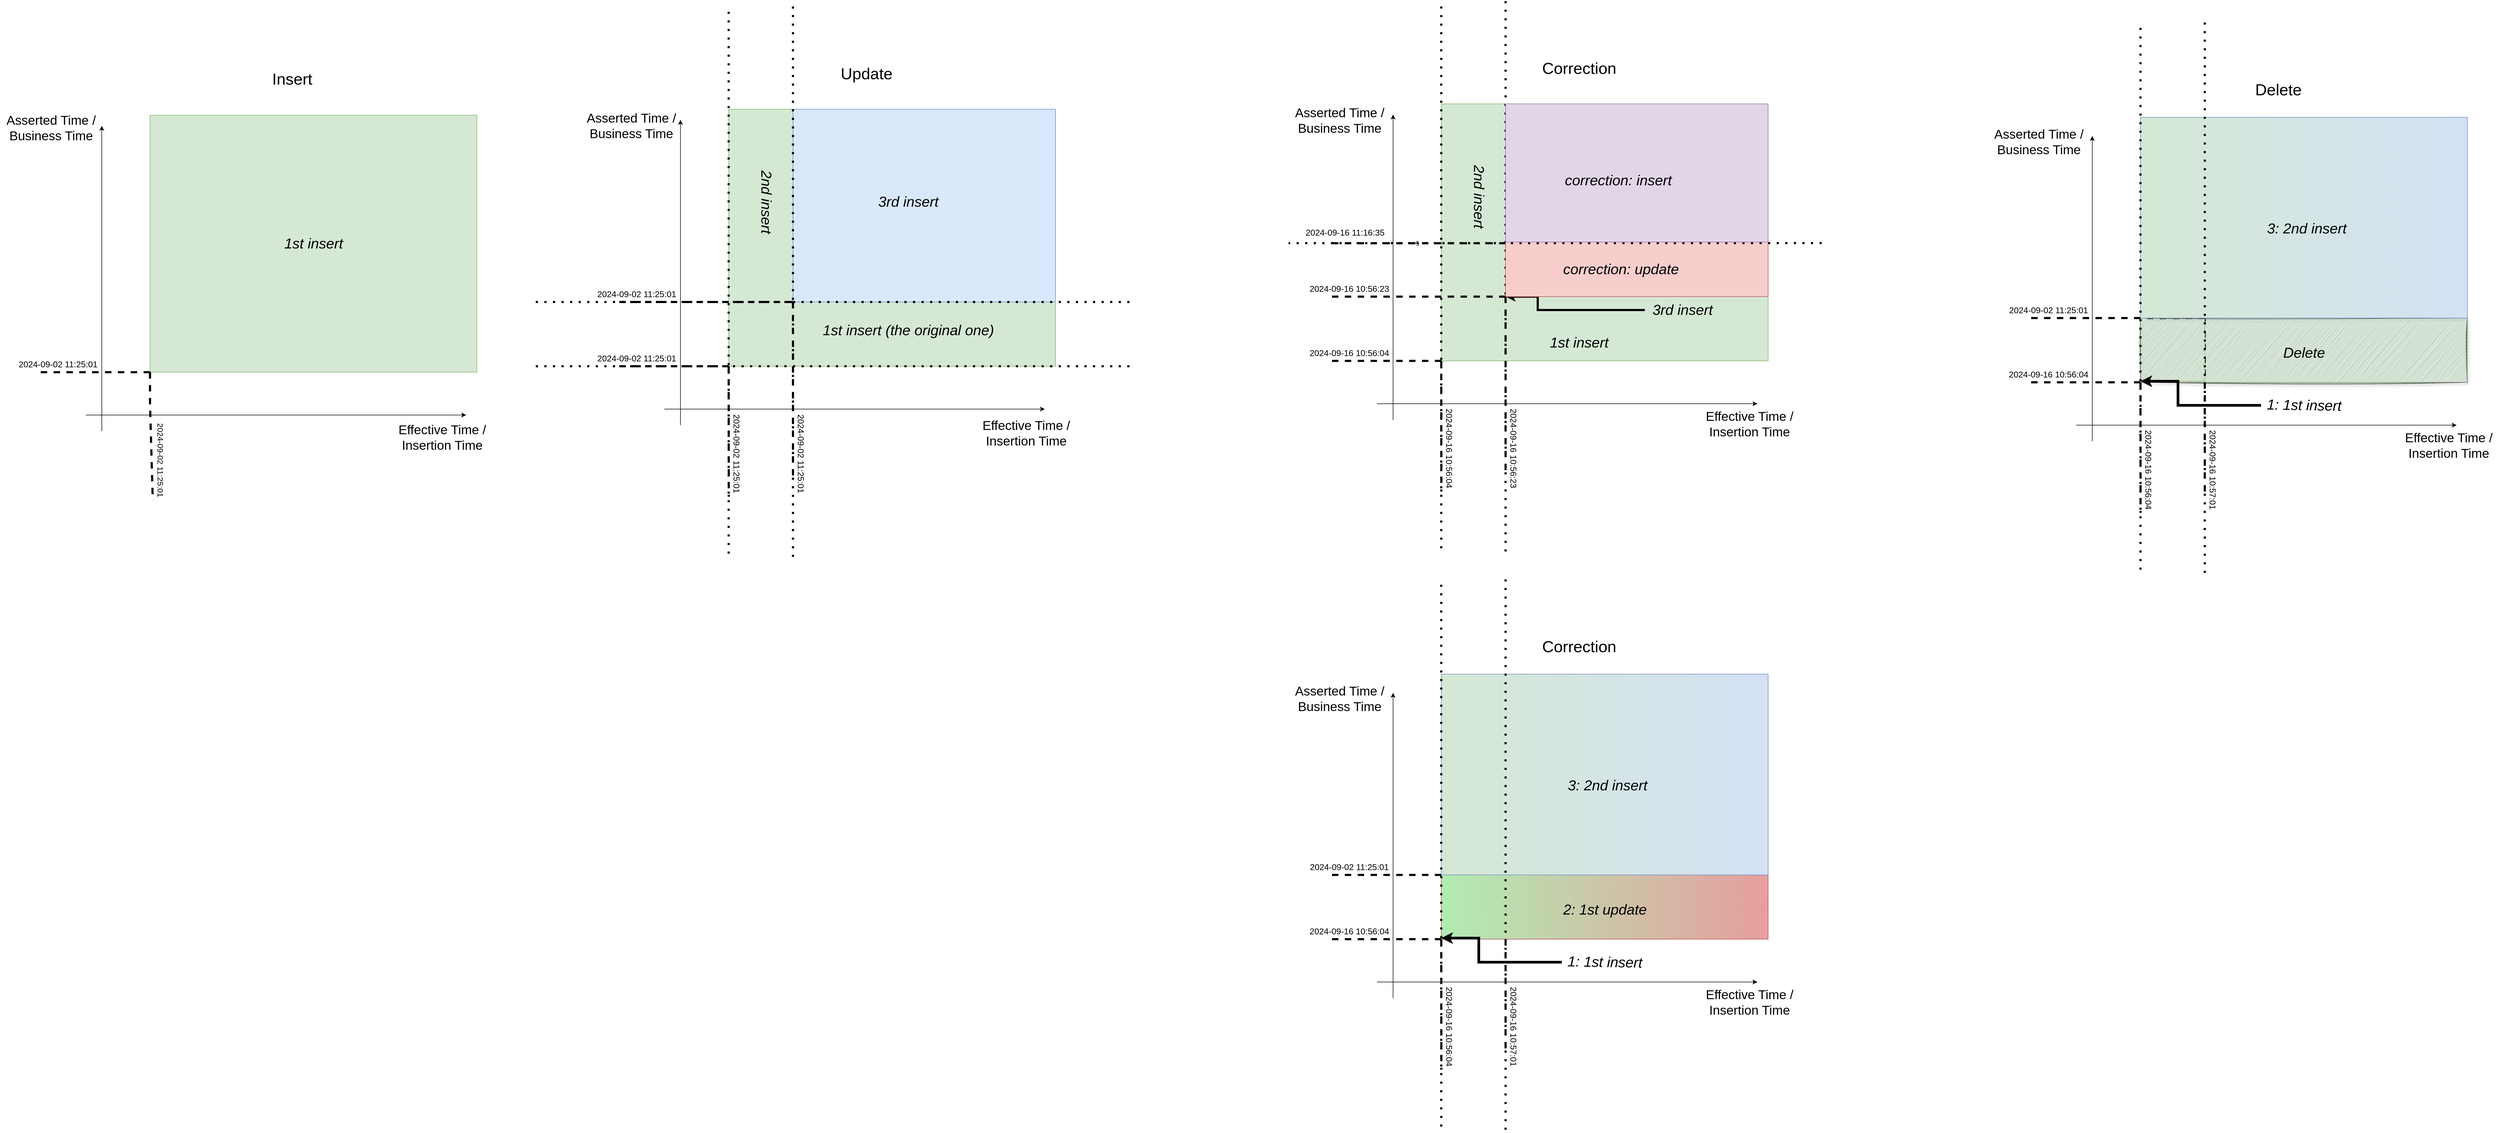 <mxfile version="24.7.8">
  <diagram name="Page-1" id="YZ9LpF4PZEQMI4qAyFbF">
    <mxGraphModel dx="6488" dy="3166" grid="1" gridSize="10" guides="1" tooltips="1" connect="1" arrows="1" fold="1" page="1" pageScale="1" pageWidth="827" pageHeight="1169" math="0" shadow="0">
      <root>
        <mxCell id="0" />
        <mxCell id="1" parent="0" />
        <mxCell id="vsVX-z01l6uyjI2hk9Wb-15" value="" style="rounded=0;whiteSpace=wrap;html=1;fillColor=#d5e8d4;strokeColor=#82b366;" vertex="1" parent="1">
          <mxGeometry x="-1760" y="-818" width="610" height="480" as="geometry" />
        </mxCell>
        <mxCell id="vsVX-z01l6uyjI2hk9Wb-6" value="" style="endArrow=classic;html=1;rounded=0;" edge="1" parent="1">
          <mxGeometry width="50" height="50" relative="1" as="geometry">
            <mxPoint x="-1850" y="-228" as="sourcePoint" />
            <mxPoint x="-1850" y="-798" as="targetPoint" />
          </mxGeometry>
        </mxCell>
        <mxCell id="vsVX-z01l6uyjI2hk9Wb-7" value="" style="endArrow=classic;html=1;rounded=0;" edge="1" parent="1">
          <mxGeometry width="50" height="50" relative="1" as="geometry">
            <mxPoint x="-1880" y="-258" as="sourcePoint" />
            <mxPoint x="-1170" y="-258" as="targetPoint" />
          </mxGeometry>
        </mxCell>
        <mxCell id="vsVX-z01l6uyjI2hk9Wb-11" value="&lt;font style=&quot;font-size: 16px;&quot;&gt;2024-09-02 11:25:01&lt;/font&gt;" style="text;html=1;align=center;verticalAlign=middle;resizable=0;points=[];autosize=1;strokeColor=none;fillColor=none;rotation=90;" vertex="1" parent="1">
          <mxGeometry x="-1830" y="-190" width="170" height="30" as="geometry" />
        </mxCell>
        <mxCell id="vsVX-z01l6uyjI2hk9Wb-12" value="&lt;font style=&quot;font-size: 16px;&quot;&gt;2024-09-02 11:25:01&lt;/font&gt;" style="text;html=1;align=center;verticalAlign=middle;resizable=0;points=[];autosize=1;strokeColor=none;fillColor=none;" vertex="1" parent="1">
          <mxGeometry x="-2017" y="-368" width="170" height="30" as="geometry" />
        </mxCell>
        <mxCell id="vsVX-z01l6uyjI2hk9Wb-16" value="" style="endArrow=none;dashed=1;html=1;strokeWidth=4;rounded=0;exitX=0;exitY=1;exitDx=0;exitDy=0;" edge="1" parent="1" source="vsVX-z01l6uyjI2hk9Wb-15">
          <mxGeometry width="50" height="50" relative="1" as="geometry">
            <mxPoint x="-1580" y="-398" as="sourcePoint" />
            <mxPoint x="-1970" y="-338" as="targetPoint" />
            <Array as="points" />
          </mxGeometry>
        </mxCell>
        <mxCell id="vsVX-z01l6uyjI2hk9Wb-17" value="" style="endArrow=none;dashed=1;html=1;strokeWidth=4;rounded=0;exitX=0;exitY=1;exitDx=0;exitDy=0;entryX=0.976;entryY=0.995;entryDx=0;entryDy=0;entryPerimeter=0;" edge="1" parent="1" source="vsVX-z01l6uyjI2hk9Wb-15" target="vsVX-z01l6uyjI2hk9Wb-11">
          <mxGeometry width="50" height="50" relative="1" as="geometry">
            <mxPoint x="-1750" y="-328" as="sourcePoint" />
            <mxPoint x="-1760" y="-188" as="targetPoint" />
            <Array as="points">
              <mxPoint x="-1760" y="-278" />
            </Array>
          </mxGeometry>
        </mxCell>
        <mxCell id="vsVX-z01l6uyjI2hk9Wb-18" value="" style="endArrow=none;dashed=1;html=1;strokeWidth=4;rounded=0;exitX=0;exitY=1;exitDx=0;exitDy=0;entryX=0.976;entryY=0.995;entryDx=0;entryDy=0;entryPerimeter=0;" edge="1" parent="1" source="vsVX-z01l6uyjI2hk9Wb-23">
          <mxGeometry width="50" height="50" relative="1" as="geometry">
            <mxPoint x="-1640" y="-338" as="sourcePoint" />
            <mxPoint x="-1640" y="-131" as="targetPoint" />
          </mxGeometry>
        </mxCell>
        <mxCell id="vsVX-z01l6uyjI2hk9Wb-21" value="&lt;font style=&quot;font-size: 16px;&quot;&gt;2024-09-02 11:25:01&lt;/font&gt;" style="text;html=1;align=center;verticalAlign=middle;resizable=0;points=[];autosize=1;strokeColor=none;fillColor=none;rotation=90;" vertex="1" parent="1">
          <mxGeometry x="-1710" y="-190" width="170" height="30" as="geometry" />
        </mxCell>
        <mxCell id="vsVX-z01l6uyjI2hk9Wb-22" value="" style="endArrow=none;dashed=1;html=1;strokeWidth=4;rounded=0;exitX=0;exitY=1;exitDx=0;exitDy=0;" edge="1" parent="1" source="vsVX-z01l6uyjI2hk9Wb-23">
          <mxGeometry width="50" height="50" relative="1" as="geometry">
            <mxPoint x="-1800" y="-458" as="sourcePoint" />
            <mxPoint x="-1970" y="-458" as="targetPoint" />
            <Array as="points" />
          </mxGeometry>
        </mxCell>
        <mxCell id="vsVX-z01l6uyjI2hk9Wb-23" value="" style="rounded=0;whiteSpace=wrap;html=1;fillColor=#dae8fc;strokeColor=#6c8ebf;" vertex="1" parent="1">
          <mxGeometry x="-1640" y="-818" width="490" height="360" as="geometry" />
        </mxCell>
        <mxCell id="vsVX-z01l6uyjI2hk9Wb-24" value="&lt;font style=&quot;font-size: 16px;&quot;&gt;2024-09-02 11:25:01&lt;/font&gt;" style="text;html=1;align=center;verticalAlign=middle;resizable=0;points=[];autosize=1;strokeColor=none;fillColor=none;" vertex="1" parent="1">
          <mxGeometry x="-2017" y="-488" width="170" height="30" as="geometry" />
        </mxCell>
        <mxCell id="vsVX-z01l6uyjI2hk9Wb-25" value="" style="rounded=0;whiteSpace=wrap;html=1;fillColor=#d5e8d4;strokeColor=#82b366;" vertex="1" parent="1">
          <mxGeometry x="-2840" y="-806.88" width="610" height="480" as="geometry" />
        </mxCell>
        <mxCell id="vsVX-z01l6uyjI2hk9Wb-26" value="" style="endArrow=classic;html=1;rounded=0;" edge="1" parent="1">
          <mxGeometry width="50" height="50" relative="1" as="geometry">
            <mxPoint x="-2930" y="-216.88" as="sourcePoint" />
            <mxPoint x="-2930" y="-786.88" as="targetPoint" />
          </mxGeometry>
        </mxCell>
        <mxCell id="vsVX-z01l6uyjI2hk9Wb-27" value="" style="endArrow=classic;html=1;rounded=0;" edge="1" parent="1">
          <mxGeometry width="50" height="50" relative="1" as="geometry">
            <mxPoint x="-2960" y="-246.88" as="sourcePoint" />
            <mxPoint x="-2250" y="-246.88" as="targetPoint" />
          </mxGeometry>
        </mxCell>
        <mxCell id="vsVX-z01l6uyjI2hk9Wb-30" value="&lt;font style=&quot;font-size: 15px;&quot;&gt;2024-09-02 11:25:01&lt;/font&gt;" style="text;html=1;align=center;verticalAlign=middle;resizable=0;points=[];autosize=1;strokeColor=none;fillColor=none;rotation=90;strokeWidth=4;" vertex="1" parent="1">
          <mxGeometry x="-2900" y="-178" width="160" height="30" as="geometry" />
        </mxCell>
        <mxCell id="vsVX-z01l6uyjI2hk9Wb-31" value="&lt;font style=&quot;font-size: 16px;&quot;&gt;2024-09-02 11:25:01&lt;/font&gt;" style="text;html=1;align=center;verticalAlign=middle;resizable=0;points=[];autosize=1;strokeColor=none;fillColor=none;" vertex="1" parent="1">
          <mxGeometry x="-3097" y="-356.88" width="170" height="30" as="geometry" />
        </mxCell>
        <mxCell id="vsVX-z01l6uyjI2hk9Wb-32" value="" style="endArrow=none;dashed=1;html=1;strokeWidth=4;rounded=0;exitX=0;exitY=1;exitDx=0;exitDy=0;" edge="1" parent="1" source="vsVX-z01l6uyjI2hk9Wb-25">
          <mxGeometry width="50" height="50" relative="1" as="geometry">
            <mxPoint x="-2660" y="-386.88" as="sourcePoint" />
            <mxPoint x="-3050" y="-326.88" as="targetPoint" />
            <Array as="points" />
          </mxGeometry>
        </mxCell>
        <mxCell id="vsVX-z01l6uyjI2hk9Wb-33" value="" style="endArrow=none;dashed=1;html=1;strokeWidth=4;rounded=0;exitX=0;exitY=1;exitDx=0;exitDy=0;entryX=0.976;entryY=0.995;entryDx=0;entryDy=0;entryPerimeter=0;" edge="1" parent="1" source="vsVX-z01l6uyjI2hk9Wb-25" target="vsVX-z01l6uyjI2hk9Wb-30">
          <mxGeometry width="50" height="50" relative="1" as="geometry">
            <mxPoint x="-2830" y="-316.88" as="sourcePoint" />
            <mxPoint x="-2840" y="-176.88" as="targetPoint" />
            <Array as="points">
              <mxPoint x="-2840" y="-266.88" />
            </Array>
          </mxGeometry>
        </mxCell>
        <mxCell id="vsVX-z01l6uyjI2hk9Wb-39" value="&lt;font style=&quot;font-size: 30px;&quot;&gt;Insert&lt;/font&gt;" style="text;html=1;align=center;verticalAlign=middle;resizable=0;points=[];autosize=1;strokeColor=none;fillColor=none;" vertex="1" parent="1">
          <mxGeometry x="-2625" y="-900" width="100" height="50" as="geometry" />
        </mxCell>
        <mxCell id="vsVX-z01l6uyjI2hk9Wb-40" value="&lt;font style=&quot;font-size: 30px;&quot;&gt;Update&lt;/font&gt;" style="text;html=1;align=center;verticalAlign=middle;resizable=0;points=[];autosize=1;strokeColor=none;fillColor=none;" vertex="1" parent="1">
          <mxGeometry x="-1563" y="-910" width="120" height="50" as="geometry" />
        </mxCell>
        <mxCell id="vsVX-z01l6uyjI2hk9Wb-43" value="&lt;font size=&quot;1&quot; style=&quot;&quot;&gt;&lt;i style=&quot;font-size: 27px;&quot;&gt;1st insert (the original one)&lt;/i&gt;&lt;/font&gt;" style="text;html=1;align=center;verticalAlign=middle;resizable=0;points=[];autosize=1;strokeColor=none;fillColor=none;" vertex="1" parent="1">
          <mxGeometry x="-1595" y="-430" width="340" height="50" as="geometry" />
        </mxCell>
        <mxCell id="vsVX-z01l6uyjI2hk9Wb-45" value="" style="endArrow=none;dashed=1;html=1;dashPattern=1 3;strokeWidth=4;rounded=0;" edge="1" parent="1">
          <mxGeometry width="50" height="50" relative="1" as="geometry">
            <mxPoint x="-2120" y="-458" as="sourcePoint" />
            <mxPoint x="-1000" y="-458" as="targetPoint" />
          </mxGeometry>
        </mxCell>
        <mxCell id="vsVX-z01l6uyjI2hk9Wb-46" value="" style="endArrow=none;dashed=1;html=1;dashPattern=1 3;strokeWidth=4;rounded=0;" edge="1" parent="1">
          <mxGeometry width="50" height="50" relative="1" as="geometry">
            <mxPoint x="-2120" y="-338" as="sourcePoint" />
            <mxPoint x="-1000" y="-338" as="targetPoint" />
          </mxGeometry>
        </mxCell>
        <mxCell id="vsVX-z01l6uyjI2hk9Wb-47" value="" style="endArrow=none;dashed=1;html=1;dashPattern=1 3;strokeWidth=4;rounded=0;" edge="1" parent="1">
          <mxGeometry width="50" height="50" relative="1" as="geometry">
            <mxPoint x="-1760" y="-1000" as="sourcePoint" />
            <mxPoint x="-1760" y="20" as="targetPoint" />
          </mxGeometry>
        </mxCell>
        <mxCell id="vsVX-z01l6uyjI2hk9Wb-48" value="" style="endArrow=none;dashed=1;html=1;dashPattern=1 3;strokeWidth=4;rounded=0;" edge="1" parent="1">
          <mxGeometry width="50" height="50" relative="1" as="geometry">
            <mxPoint x="-1640" y="-1010" as="sourcePoint" />
            <mxPoint x="-1640" y="20" as="targetPoint" />
          </mxGeometry>
        </mxCell>
        <mxCell id="vsVX-z01l6uyjI2hk9Wb-50" value="&lt;font size=&quot;1&quot; style=&quot;&quot;&gt;&lt;i style=&quot;font-size: 27px;&quot;&gt;2nd insert&lt;/i&gt;&lt;/font&gt;" style="text;html=1;align=center;verticalAlign=middle;resizable=0;points=[];autosize=1;strokeColor=none;fillColor=none;rotation=90;" vertex="1" parent="1">
          <mxGeometry x="-1760" y="-670" width="140" height="50" as="geometry" />
        </mxCell>
        <mxCell id="vsVX-z01l6uyjI2hk9Wb-51" value="&lt;font size=&quot;1&quot; style=&quot;&quot;&gt;&lt;i style=&quot;font-size: 27px;&quot;&gt;3rd insert&lt;/i&gt;&lt;/font&gt;" style="text;html=1;align=center;verticalAlign=middle;resizable=0;points=[];autosize=1;strokeColor=none;fillColor=none;" vertex="1" parent="1">
          <mxGeometry x="-1495" y="-670" width="140" height="50" as="geometry" />
        </mxCell>
        <mxCell id="vsVX-z01l6uyjI2hk9Wb-52" value="" style="rounded=0;whiteSpace=wrap;html=1;fillColor=#d5e8d4;strokeColor=#82b366;" vertex="1" parent="1">
          <mxGeometry x="-430" y="-828" width="610" height="480" as="geometry" />
        </mxCell>
        <mxCell id="vsVX-z01l6uyjI2hk9Wb-53" value="" style="endArrow=classic;html=1;rounded=0;" edge="1" parent="1">
          <mxGeometry width="50" height="50" relative="1" as="geometry">
            <mxPoint x="-520" y="-238" as="sourcePoint" />
            <mxPoint x="-520" y="-808" as="targetPoint" />
          </mxGeometry>
        </mxCell>
        <mxCell id="vsVX-z01l6uyjI2hk9Wb-54" value="" style="endArrow=classic;html=1;rounded=0;" edge="1" parent="1">
          <mxGeometry width="50" height="50" relative="1" as="geometry">
            <mxPoint x="-550" y="-268" as="sourcePoint" />
            <mxPoint x="160" y="-268" as="targetPoint" />
          </mxGeometry>
        </mxCell>
        <mxCell id="vsVX-z01l6uyjI2hk9Wb-55" value="&lt;font style=&quot;font-size: 24px;&quot;&gt;Effective Time /&lt;/font&gt;&lt;div&gt;&lt;font style=&quot;font-size: 24px;&quot;&gt;Insertion Time&lt;/font&gt;&lt;/div&gt;" style="text;html=1;align=center;verticalAlign=middle;resizable=0;points=[];autosize=1;strokeColor=none;fillColor=none;" vertex="1" parent="1">
          <mxGeometry x="50" y="-265" width="190" height="70" as="geometry" />
        </mxCell>
        <mxCell id="vsVX-z01l6uyjI2hk9Wb-56" value="&lt;font style=&quot;font-size: 24px;&quot;&gt;Asserted Time /&lt;/font&gt;&lt;div&gt;&lt;font style=&quot;font-size: 24px;&quot;&gt;Business Time&lt;/font&gt;&lt;/div&gt;" style="text;html=1;align=center;verticalAlign=middle;resizable=0;points=[];autosize=1;strokeColor=none;fillColor=none;" vertex="1" parent="1">
          <mxGeometry x="-715" y="-831.88" width="190" height="70" as="geometry" />
        </mxCell>
        <mxCell id="vsVX-z01l6uyjI2hk9Wb-57" value="&lt;font style=&quot;font-size: 16px;&quot;&gt;2024-09-16 10:56:04&lt;/font&gt;" style="text;html=1;align=center;verticalAlign=middle;resizable=0;points=[];autosize=1;strokeColor=none;fillColor=none;rotation=90;" vertex="1" parent="1">
          <mxGeometry x="-500" y="-200" width="170" height="30" as="geometry" />
        </mxCell>
        <mxCell id="vsVX-z01l6uyjI2hk9Wb-58" value="&lt;font style=&quot;font-size: 16px;&quot;&gt;2024-09-16 10:56:04&lt;/font&gt;" style="text;html=1;align=center;verticalAlign=middle;resizable=0;points=[];autosize=1;strokeColor=none;fillColor=none;" vertex="1" parent="1">
          <mxGeometry x="-687" y="-378" width="170" height="30" as="geometry" />
        </mxCell>
        <mxCell id="vsVX-z01l6uyjI2hk9Wb-59" value="" style="endArrow=none;dashed=1;html=1;strokeWidth=4;rounded=0;exitX=0;exitY=1;exitDx=0;exitDy=0;" edge="1" parent="1" source="vsVX-z01l6uyjI2hk9Wb-52">
          <mxGeometry width="50" height="50" relative="1" as="geometry">
            <mxPoint x="-250" y="-408" as="sourcePoint" />
            <mxPoint x="-640" y="-348" as="targetPoint" />
            <Array as="points" />
          </mxGeometry>
        </mxCell>
        <mxCell id="vsVX-z01l6uyjI2hk9Wb-60" value="" style="endArrow=none;dashed=1;html=1;strokeWidth=4;rounded=0;exitX=0;exitY=1;exitDx=0;exitDy=0;entryX=0.976;entryY=0.995;entryDx=0;entryDy=0;entryPerimeter=0;" edge="1" parent="1" source="vsVX-z01l6uyjI2hk9Wb-52" target="vsVX-z01l6uyjI2hk9Wb-57">
          <mxGeometry width="50" height="50" relative="1" as="geometry">
            <mxPoint x="-420" y="-338" as="sourcePoint" />
            <mxPoint x="-430" y="-198" as="targetPoint" />
            <Array as="points">
              <mxPoint x="-430" y="-288" />
            </Array>
          </mxGeometry>
        </mxCell>
        <mxCell id="vsVX-z01l6uyjI2hk9Wb-61" value="" style="endArrow=none;dashed=1;html=1;strokeWidth=4;rounded=0;exitX=0;exitY=1;exitDx=0;exitDy=0;entryX=0.976;entryY=0.995;entryDx=0;entryDy=0;entryPerimeter=0;" edge="1" parent="1" source="vsVX-z01l6uyjI2hk9Wb-64">
          <mxGeometry width="50" height="50" relative="1" as="geometry">
            <mxPoint x="-310" y="-348" as="sourcePoint" />
            <mxPoint x="-310" y="-141" as="targetPoint" />
          </mxGeometry>
        </mxCell>
        <mxCell id="vsVX-z01l6uyjI2hk9Wb-62" value="&lt;font style=&quot;font-size: 16px;&quot;&gt;2024-09-16 10:56:23&lt;/font&gt;" style="text;html=1;align=center;verticalAlign=middle;resizable=0;points=[];autosize=1;strokeColor=none;fillColor=none;rotation=90;" vertex="1" parent="1">
          <mxGeometry x="-380" y="-200" width="170" height="30" as="geometry" />
        </mxCell>
        <mxCell id="vsVX-z01l6uyjI2hk9Wb-63" value="" style="endArrow=none;dashed=1;html=1;strokeWidth=4;rounded=0;exitX=0;exitY=1;exitDx=0;exitDy=0;" edge="1" parent="1" source="vsVX-z01l6uyjI2hk9Wb-64">
          <mxGeometry width="50" height="50" relative="1" as="geometry">
            <mxPoint x="-470" y="-468" as="sourcePoint" />
            <mxPoint x="-640" y="-468" as="targetPoint" />
            <Array as="points" />
          </mxGeometry>
        </mxCell>
        <mxCell id="vsVX-z01l6uyjI2hk9Wb-64" value="" style="rounded=0;whiteSpace=wrap;html=1;fillColor=#dae8fc;strokeColor=#6c8ebf;" vertex="1" parent="1">
          <mxGeometry x="-310" y="-828" width="490" height="360" as="geometry" />
        </mxCell>
        <mxCell id="vsVX-z01l6uyjI2hk9Wb-65" value="&lt;font style=&quot;font-size: 16px;&quot;&gt;2024-09-16 10:56:23&lt;/font&gt;" style="text;html=1;align=center;verticalAlign=middle;resizable=0;points=[];autosize=1;strokeColor=none;fillColor=none;" vertex="1" parent="1">
          <mxGeometry x="-687" y="-498" width="170" height="30" as="geometry" />
        </mxCell>
        <mxCell id="vsVX-z01l6uyjI2hk9Wb-66" value="&lt;font style=&quot;font-size: 30px;&quot;&gt;Correction&lt;/font&gt;" style="text;html=1;align=center;verticalAlign=middle;resizable=0;points=[];autosize=1;strokeColor=none;fillColor=none;" vertex="1" parent="1">
          <mxGeometry x="-253" y="-920" width="160" height="50" as="geometry" />
        </mxCell>
        <mxCell id="vsVX-z01l6uyjI2hk9Wb-67" value="&lt;font size=&quot;1&quot; style=&quot;&quot;&gt;&lt;i style=&quot;font-size: 27px;&quot;&gt;1st insert&lt;/i&gt;&lt;/font&gt;" style="text;html=1;align=center;verticalAlign=middle;resizable=0;points=[];autosize=1;strokeColor=none;fillColor=none;" vertex="1" parent="1">
          <mxGeometry x="-238" y="-406.88" width="130" height="50" as="geometry" />
        </mxCell>
        <mxCell id="vsVX-z01l6uyjI2hk9Wb-68" value="" style="endArrow=none;dashed=1;html=1;dashPattern=1 3;strokeWidth=4;rounded=0;" edge="1" parent="1">
          <mxGeometry width="50" height="50" relative="1" as="geometry">
            <mxPoint x="-430" y="-1010" as="sourcePoint" />
            <mxPoint x="-430" y="10" as="targetPoint" />
          </mxGeometry>
        </mxCell>
        <mxCell id="vsVX-z01l6uyjI2hk9Wb-69" value="" style="endArrow=none;dashed=1;html=1;dashPattern=1 3;strokeWidth=4;rounded=0;" edge="1" parent="1">
          <mxGeometry width="50" height="50" relative="1" as="geometry">
            <mxPoint x="-310" y="-1020" as="sourcePoint" />
            <mxPoint x="-310" y="10" as="targetPoint" />
          </mxGeometry>
        </mxCell>
        <mxCell id="vsVX-z01l6uyjI2hk9Wb-70" value="&lt;font size=&quot;1&quot; style=&quot;&quot;&gt;&lt;i style=&quot;font-size: 27px;&quot;&gt;2nd insert&lt;/i&gt;&lt;/font&gt;" style="text;html=1;align=center;verticalAlign=middle;resizable=0;points=[];autosize=1;strokeColor=none;fillColor=none;rotation=90;" vertex="1" parent="1">
          <mxGeometry x="-430" y="-680" width="140" height="50" as="geometry" />
        </mxCell>
        <mxCell id="vsVX-z01l6uyjI2hk9Wb-114" style="edgeStyle=orthogonalEdgeStyle;rounded=0;orthogonalLoop=1;jettySize=auto;html=1;entryX=0;entryY=1;entryDx=0;entryDy=0;strokeWidth=4;" edge="1" parent="1" source="vsVX-z01l6uyjI2hk9Wb-71" target="vsVX-z01l6uyjI2hk9Wb-64">
          <mxGeometry relative="1" as="geometry">
            <Array as="points">
              <mxPoint x="-250" y="-443" />
              <mxPoint x="-250" y="-468" />
            </Array>
          </mxGeometry>
        </mxCell>
        <mxCell id="vsVX-z01l6uyjI2hk9Wb-71" value="&lt;font size=&quot;1&quot; style=&quot;&quot;&gt;&lt;i style=&quot;font-size: 27px;&quot;&gt;3rd insert&lt;/i&gt;&lt;/font&gt;" style="text;html=1;align=center;verticalAlign=middle;resizable=0;points=[];autosize=1;strokeColor=none;fillColor=none;" vertex="1" parent="1">
          <mxGeometry x="-50" y="-468" width="140" height="50" as="geometry" />
        </mxCell>
        <mxCell id="vsVX-z01l6uyjI2hk9Wb-72" value="&lt;font size=&quot;1&quot; style=&quot;&quot;&gt;&lt;i style=&quot;font-size: 27px;&quot;&gt;1st insert&lt;/i&gt;&lt;/font&gt;" style="text;html=1;align=center;verticalAlign=middle;resizable=0;points=[];autosize=1;strokeColor=none;fillColor=none;" vertex="1" parent="1">
          <mxGeometry x="-2600" y="-591.88" width="130" height="50" as="geometry" />
        </mxCell>
        <mxCell id="vsVX-z01l6uyjI2hk9Wb-73" value="&lt;font style=&quot;font-size: 24px;&quot;&gt;Effective Time /&lt;/font&gt;&lt;div&gt;&lt;font style=&quot;font-size: 24px;&quot;&gt;Insertion Time&lt;/font&gt;&lt;/div&gt;" style="text;html=1;align=center;verticalAlign=middle;resizable=0;points=[];autosize=1;strokeColor=none;fillColor=none;" vertex="1" parent="1">
          <mxGeometry x="-1300" y="-248" width="190" height="70" as="geometry" />
        </mxCell>
        <mxCell id="vsVX-z01l6uyjI2hk9Wb-74" value="&lt;font style=&quot;font-size: 24px;&quot;&gt;Asserted Time /&lt;/font&gt;&lt;div&gt;&lt;font style=&quot;font-size: 24px;&quot;&gt;Business Time&lt;/font&gt;&lt;/div&gt;" style="text;html=1;align=center;verticalAlign=middle;resizable=0;points=[];autosize=1;strokeColor=none;fillColor=none;" vertex="1" parent="1">
          <mxGeometry x="-2037" y="-821.88" width="190" height="70" as="geometry" />
        </mxCell>
        <mxCell id="vsVX-z01l6uyjI2hk9Wb-75" value="&lt;font style=&quot;font-size: 24px;&quot;&gt;Asserted Time /&lt;/font&gt;&lt;div&gt;&lt;font style=&quot;font-size: 24px;&quot;&gt;Business Time&lt;/font&gt;&lt;/div&gt;" style="text;html=1;align=center;verticalAlign=middle;resizable=0;points=[];autosize=1;strokeColor=none;fillColor=none;" vertex="1" parent="1">
          <mxGeometry x="-3120" y="-818" width="190" height="70" as="geometry" />
        </mxCell>
        <mxCell id="vsVX-z01l6uyjI2hk9Wb-76" value="&lt;font style=&quot;font-size: 24px;&quot;&gt;Effective Time /&lt;/font&gt;&lt;div&gt;&lt;font style=&quot;font-size: 24px;&quot;&gt;Insertion Time&lt;/font&gt;&lt;/div&gt;" style="text;html=1;align=center;verticalAlign=middle;resizable=0;points=[];autosize=1;strokeColor=none;fillColor=none;" vertex="1" parent="1">
          <mxGeometry x="-2390" y="-240" width="190" height="70" as="geometry" />
        </mxCell>
        <mxCell id="vsVX-z01l6uyjI2hk9Wb-77" value="" style="rounded=0;whiteSpace=wrap;html=1;fillColor=#d5e8d4;strokeColor=#82b366;" vertex="1" parent="1">
          <mxGeometry x="-430" y="252" width="610" height="480" as="geometry" />
        </mxCell>
        <mxCell id="vsVX-z01l6uyjI2hk9Wb-78" value="" style="endArrow=classic;html=1;rounded=0;" edge="1" parent="1">
          <mxGeometry width="50" height="50" relative="1" as="geometry">
            <mxPoint x="-520" y="842" as="sourcePoint" />
            <mxPoint x="-520" y="272" as="targetPoint" />
          </mxGeometry>
        </mxCell>
        <mxCell id="vsVX-z01l6uyjI2hk9Wb-79" value="" style="endArrow=classic;html=1;rounded=0;" edge="1" parent="1">
          <mxGeometry width="50" height="50" relative="1" as="geometry">
            <mxPoint x="-550" y="812" as="sourcePoint" />
            <mxPoint x="160" y="812" as="targetPoint" />
          </mxGeometry>
        </mxCell>
        <mxCell id="vsVX-z01l6uyjI2hk9Wb-80" value="&lt;font style=&quot;font-size: 24px;&quot;&gt;Effective Time /&lt;/font&gt;&lt;div&gt;&lt;font style=&quot;font-size: 24px;&quot;&gt;Insertion Time&lt;/font&gt;&lt;/div&gt;" style="text;html=1;align=center;verticalAlign=middle;resizable=0;points=[];autosize=1;strokeColor=none;fillColor=none;" vertex="1" parent="1">
          <mxGeometry x="50" y="815" width="190" height="70" as="geometry" />
        </mxCell>
        <mxCell id="vsVX-z01l6uyjI2hk9Wb-81" value="&lt;font style=&quot;font-size: 24px;&quot;&gt;Asserted Time /&lt;/font&gt;&lt;div&gt;&lt;font style=&quot;font-size: 24px;&quot;&gt;Business Time&lt;/font&gt;&lt;/div&gt;" style="text;html=1;align=center;verticalAlign=middle;resizable=0;points=[];autosize=1;strokeColor=none;fillColor=none;" vertex="1" parent="1">
          <mxGeometry x="-715" y="248.12" width="190" height="70" as="geometry" />
        </mxCell>
        <mxCell id="vsVX-z01l6uyjI2hk9Wb-82" value="&lt;font style=&quot;font-size: 16px;&quot;&gt;2024-09-16 10:56:04&lt;/font&gt;" style="text;html=1;align=center;verticalAlign=middle;resizable=0;points=[];autosize=1;strokeColor=none;fillColor=none;rotation=90;" vertex="1" parent="1">
          <mxGeometry x="-500" y="880" width="170" height="30" as="geometry" />
        </mxCell>
        <mxCell id="vsVX-z01l6uyjI2hk9Wb-83" value="&lt;font style=&quot;font-size: 16px;&quot;&gt;2024-09-16 10:56:04&lt;/font&gt;" style="text;html=1;align=center;verticalAlign=middle;resizable=0;points=[];autosize=1;strokeColor=none;fillColor=none;" vertex="1" parent="1">
          <mxGeometry x="-687" y="702" width="170" height="30" as="geometry" />
        </mxCell>
        <mxCell id="vsVX-z01l6uyjI2hk9Wb-84" value="" style="endArrow=none;dashed=1;html=1;strokeWidth=4;rounded=0;exitX=0;exitY=1;exitDx=0;exitDy=0;" edge="1" parent="1" source="vsVX-z01l6uyjI2hk9Wb-77">
          <mxGeometry width="50" height="50" relative="1" as="geometry">
            <mxPoint x="-250" y="672" as="sourcePoint" />
            <mxPoint x="-640" y="732" as="targetPoint" />
            <Array as="points" />
          </mxGeometry>
        </mxCell>
        <mxCell id="vsVX-z01l6uyjI2hk9Wb-85" value="" style="endArrow=none;dashed=1;html=1;strokeWidth=4;rounded=0;exitX=0;exitY=1;exitDx=0;exitDy=0;entryX=0.976;entryY=0.995;entryDx=0;entryDy=0;entryPerimeter=0;" edge="1" parent="1" source="vsVX-z01l6uyjI2hk9Wb-77" target="vsVX-z01l6uyjI2hk9Wb-82">
          <mxGeometry width="50" height="50" relative="1" as="geometry">
            <mxPoint x="-420" y="742" as="sourcePoint" />
            <mxPoint x="-430" y="882" as="targetPoint" />
            <Array as="points">
              <mxPoint x="-430" y="792" />
            </Array>
          </mxGeometry>
        </mxCell>
        <mxCell id="vsVX-z01l6uyjI2hk9Wb-86" value="" style="endArrow=none;dashed=1;html=1;strokeWidth=4;rounded=0;exitX=0;exitY=1;exitDx=0;exitDy=0;entryX=0.976;entryY=0.995;entryDx=0;entryDy=0;entryPerimeter=0;" edge="1" parent="1">
          <mxGeometry width="50" height="50" relative="1" as="geometry">
            <mxPoint x="-310" y="612.0" as="sourcePoint" />
            <mxPoint x="-310" y="939" as="targetPoint" />
          </mxGeometry>
        </mxCell>
        <mxCell id="vsVX-z01l6uyjI2hk9Wb-87" value="&lt;font style=&quot;font-size: 16px;&quot;&gt;2024-09-16 10:57:01&lt;/font&gt;" style="text;html=1;align=center;verticalAlign=middle;resizable=0;points=[];autosize=1;strokeColor=none;fillColor=none;rotation=90;" vertex="1" parent="1">
          <mxGeometry x="-380" y="880" width="170" height="30" as="geometry" />
        </mxCell>
        <mxCell id="vsVX-z01l6uyjI2hk9Wb-90" value="&lt;font style=&quot;font-size: 16px;&quot;&gt;2024-09-02 11:25:01&lt;/font&gt;" style="text;html=1;align=center;verticalAlign=middle;resizable=0;points=[];autosize=1;strokeColor=none;fillColor=none;" vertex="1" parent="1">
          <mxGeometry x="-687" y="582" width="170" height="30" as="geometry" />
        </mxCell>
        <mxCell id="vsVX-z01l6uyjI2hk9Wb-91" value="&lt;font style=&quot;font-size: 30px;&quot;&gt;Correction&lt;/font&gt;" style="text;html=1;align=center;verticalAlign=middle;resizable=0;points=[];autosize=1;strokeColor=none;fillColor=none;" vertex="1" parent="1">
          <mxGeometry x="-253" y="160" width="160" height="50" as="geometry" />
        </mxCell>
        <mxCell id="vsVX-z01l6uyjI2hk9Wb-99" value="" style="rounded=0;whiteSpace=wrap;html=1;fillColor=#d5e8d4;strokeColor=#82b366;" vertex="1" parent="1">
          <mxGeometry x="-430" y="250" width="120" height="480" as="geometry" />
        </mxCell>
        <mxCell id="vsVX-z01l6uyjI2hk9Wb-88" value="" style="endArrow=none;dashed=1;html=1;strokeWidth=4;rounded=0;exitX=0;exitY=1;exitDx=0;exitDy=0;" edge="1" parent="1">
          <mxGeometry width="50" height="50" relative="1" as="geometry">
            <mxPoint x="-310" y="612.0" as="sourcePoint" />
            <mxPoint x="-640" y="612" as="targetPoint" />
            <Array as="points" />
          </mxGeometry>
        </mxCell>
        <mxCell id="vsVX-z01l6uyjI2hk9Wb-97" value="" style="rounded=0;whiteSpace=wrap;html=1;fillColor=#b1ecb2;strokeColor=#b85450;gradientColor=#e69e9e;gradientDirection=east;" vertex="1" parent="1">
          <mxGeometry x="-430" y="612" width="610" height="120" as="geometry" />
        </mxCell>
        <mxCell id="vsVX-z01l6uyjI2hk9Wb-95" value="&lt;font size=&quot;1&quot; style=&quot;&quot;&gt;&lt;i style=&quot;font-size: 27px;&quot;&gt;2: 1st update&lt;/i&gt;&lt;/font&gt;" style="text;html=1;align=center;verticalAlign=middle;resizable=0;points=[];autosize=1;strokeColor=none;fillColor=none;rotation=0;" vertex="1" parent="1">
          <mxGeometry x="-215" y="652" width="180" height="50" as="geometry" />
        </mxCell>
        <mxCell id="vsVX-z01l6uyjI2hk9Wb-100" value="" style="rounded=0;whiteSpace=wrap;html=1;fillColor=#D5E8D4;strokeColor=#6c8ebf;gradientColor=#D4E1F5;gradientDirection=east;" vertex="1" parent="1">
          <mxGeometry x="-430" y="237" width="610" height="375" as="geometry" />
        </mxCell>
        <mxCell id="vsVX-z01l6uyjI2hk9Wb-108" style="edgeStyle=orthogonalEdgeStyle;rounded=0;orthogonalLoop=1;jettySize=auto;html=1;strokeWidth=5;" edge="1" parent="1" source="vsVX-z01l6uyjI2hk9Wb-92">
          <mxGeometry relative="1" as="geometry">
            <mxPoint x="-430" y="730" as="targetPoint" />
            <Array as="points">
              <mxPoint x="-360" y="775" />
              <mxPoint x="-360" y="730" />
            </Array>
          </mxGeometry>
        </mxCell>
        <mxCell id="vsVX-z01l6uyjI2hk9Wb-92" value="&lt;font size=&quot;1&quot; style=&quot;&quot;&gt;&lt;i style=&quot;font-size: 27px;&quot;&gt;1: 1st insert&lt;/i&gt;&lt;/font&gt;" style="text;html=1;align=center;verticalAlign=middle;resizable=0;points=[];autosize=1;strokeColor=none;fillColor=none;rotation=1;" vertex="1" parent="1">
          <mxGeometry x="-205" y="750" width="160" height="50" as="geometry" />
        </mxCell>
        <mxCell id="vsVX-z01l6uyjI2hk9Wb-94" value="" style="endArrow=none;dashed=1;html=1;dashPattern=1 3;strokeWidth=4;rounded=0;" edge="1" parent="1">
          <mxGeometry width="50" height="50" relative="1" as="geometry">
            <mxPoint x="-310" y="60" as="sourcePoint" />
            <mxPoint x="-310" y="1090" as="targetPoint" />
          </mxGeometry>
        </mxCell>
        <mxCell id="vsVX-z01l6uyjI2hk9Wb-93" value="" style="endArrow=none;dashed=1;html=1;dashPattern=1 3;strokeWidth=4;rounded=0;" edge="1" parent="1">
          <mxGeometry width="50" height="50" relative="1" as="geometry">
            <mxPoint x="-430" y="70" as="sourcePoint" />
            <mxPoint x="-430" y="1090" as="targetPoint" />
          </mxGeometry>
        </mxCell>
        <mxCell id="vsVX-z01l6uyjI2hk9Wb-101" value="&lt;font size=&quot;1&quot; style=&quot;&quot;&gt;&lt;i style=&quot;font-size: 27px;&quot;&gt;3: 2nd insert&lt;/i&gt;&lt;/font&gt;" style="text;html=1;align=center;verticalAlign=middle;resizable=0;points=[];autosize=1;strokeColor=none;fillColor=none;rotation=0;" vertex="1" parent="1">
          <mxGeometry x="-205" y="420" width="170" height="50" as="geometry" />
        </mxCell>
        <mxCell id="vsVX-z01l6uyjI2hk9Wb-116" value="&lt;font style=&quot;font-size: 16px;&quot;&gt;2024-09-16 11:16:35&lt;/font&gt;" style="text;html=1;align=center;verticalAlign=middle;resizable=0;points=[];autosize=1;strokeColor=none;fillColor=none;" vertex="1" parent="1">
          <mxGeometry x="-695" y="-603" width="170" height="30" as="geometry" />
        </mxCell>
        <mxCell id="vsVX-z01l6uyjI2hk9Wb-117" value="§" style="endArrow=none;dashed=1;html=1;strokeWidth=4;rounded=0;exitX=0;exitY=1;exitDx=0;exitDy=0;" edge="1" parent="1">
          <mxGeometry width="50" height="50" relative="1" as="geometry">
            <mxPoint x="-310" y="-567.79" as="sourcePoint" />
            <mxPoint x="-640" y="-567.79" as="targetPoint" />
            <Array as="points" />
          </mxGeometry>
        </mxCell>
        <mxCell id="vsVX-z01l6uyjI2hk9Wb-120" value="" style="rounded=0;whiteSpace=wrap;html=1;fillColor=#f8cecc;strokeColor=#b85450;" vertex="1" parent="1">
          <mxGeometry x="-310" y="-570" width="490" height="102" as="geometry" />
        </mxCell>
        <mxCell id="vsVX-z01l6uyjI2hk9Wb-119" value="" style="endArrow=none;dashed=1;html=1;dashPattern=1 3;strokeWidth=4;rounded=0;" edge="1" parent="1">
          <mxGeometry width="50" height="50" relative="1" as="geometry">
            <mxPoint x="280" y="-568" as="sourcePoint" />
            <mxPoint x="-715" y="-567.88" as="targetPoint" />
          </mxGeometry>
        </mxCell>
        <mxCell id="vsVX-z01l6uyjI2hk9Wb-121" value="" style="rounded=0;whiteSpace=wrap;html=1;fillColor=#e1d5e7;strokeColor=#9673a6;" vertex="1" parent="1">
          <mxGeometry x="-310" y="-828" width="490" height="258" as="geometry" />
        </mxCell>
        <mxCell id="vsVX-z01l6uyjI2hk9Wb-122" value="&lt;font size=&quot;1&quot; style=&quot;&quot;&gt;&lt;i style=&quot;font-size: 27px;&quot;&gt;correction: update&lt;/i&gt;&lt;/font&gt;" style="text;html=1;align=center;verticalAlign=middle;resizable=0;points=[];autosize=1;strokeColor=none;fillColor=none;" vertex="1" parent="1">
          <mxGeometry x="-215" y="-544" width="240" height="50" as="geometry" />
        </mxCell>
        <mxCell id="vsVX-z01l6uyjI2hk9Wb-123" value="&lt;font size=&quot;1&quot; style=&quot;&quot;&gt;&lt;i style=&quot;font-size: 27px;&quot;&gt;correction: insert&lt;/i&gt;&lt;/font&gt;" style="text;html=1;align=center;verticalAlign=middle;resizable=0;points=[];autosize=1;strokeColor=none;fillColor=none;" vertex="1" parent="1">
          <mxGeometry x="-210" y="-710" width="220" height="50" as="geometry" />
        </mxCell>
        <mxCell id="vsVX-z01l6uyjI2hk9Wb-124" value="" style="rounded=0;whiteSpace=wrap;html=1;fillColor=#d5e8d4;strokeColor=#82b366;" vertex="1" parent="1">
          <mxGeometry x="875" y="-788" width="610" height="480" as="geometry" />
        </mxCell>
        <mxCell id="vsVX-z01l6uyjI2hk9Wb-125" value="" style="endArrow=classic;html=1;rounded=0;" edge="1" parent="1">
          <mxGeometry width="50" height="50" relative="1" as="geometry">
            <mxPoint x="785" y="-198" as="sourcePoint" />
            <mxPoint x="785" y="-768" as="targetPoint" />
          </mxGeometry>
        </mxCell>
        <mxCell id="vsVX-z01l6uyjI2hk9Wb-126" value="" style="endArrow=classic;html=1;rounded=0;" edge="1" parent="1">
          <mxGeometry width="50" height="50" relative="1" as="geometry">
            <mxPoint x="755" y="-228" as="sourcePoint" />
            <mxPoint x="1465" y="-228" as="targetPoint" />
          </mxGeometry>
        </mxCell>
        <mxCell id="vsVX-z01l6uyjI2hk9Wb-127" value="&lt;font style=&quot;font-size: 24px;&quot;&gt;Effective Time /&lt;/font&gt;&lt;div&gt;&lt;font style=&quot;font-size: 24px;&quot;&gt;Insertion Time&lt;/font&gt;&lt;/div&gt;" style="text;html=1;align=center;verticalAlign=middle;resizable=0;points=[];autosize=1;strokeColor=none;fillColor=none;" vertex="1" parent="1">
          <mxGeometry x="1355" y="-225" width="190" height="70" as="geometry" />
        </mxCell>
        <mxCell id="vsVX-z01l6uyjI2hk9Wb-128" value="&lt;font style=&quot;font-size: 24px;&quot;&gt;Asserted Time /&lt;/font&gt;&lt;div&gt;&lt;font style=&quot;font-size: 24px;&quot;&gt;Business Time&lt;/font&gt;&lt;/div&gt;" style="text;html=1;align=center;verticalAlign=middle;resizable=0;points=[];autosize=1;strokeColor=none;fillColor=none;" vertex="1" parent="1">
          <mxGeometry x="590" y="-791.88" width="190" height="70" as="geometry" />
        </mxCell>
        <mxCell id="vsVX-z01l6uyjI2hk9Wb-129" value="&lt;font style=&quot;font-size: 16px;&quot;&gt;2024-09-16 10:56:04&lt;/font&gt;" style="text;html=1;align=center;verticalAlign=middle;resizable=0;points=[];autosize=1;strokeColor=none;fillColor=none;rotation=90;" vertex="1" parent="1">
          <mxGeometry x="805" y="-160" width="170" height="30" as="geometry" />
        </mxCell>
        <mxCell id="vsVX-z01l6uyjI2hk9Wb-130" value="&lt;font style=&quot;font-size: 16px;&quot;&gt;2024-09-16 10:56:04&lt;/font&gt;" style="text;html=1;align=center;verticalAlign=middle;resizable=0;points=[];autosize=1;strokeColor=none;fillColor=none;" vertex="1" parent="1">
          <mxGeometry x="618" y="-338" width="170" height="30" as="geometry" />
        </mxCell>
        <mxCell id="vsVX-z01l6uyjI2hk9Wb-131" value="" style="endArrow=none;dashed=1;html=1;strokeWidth=4;rounded=0;exitX=0;exitY=1;exitDx=0;exitDy=0;" edge="1" parent="1" source="vsVX-z01l6uyjI2hk9Wb-124">
          <mxGeometry width="50" height="50" relative="1" as="geometry">
            <mxPoint x="1055" y="-368" as="sourcePoint" />
            <mxPoint x="665" y="-308" as="targetPoint" />
            <Array as="points" />
          </mxGeometry>
        </mxCell>
        <mxCell id="vsVX-z01l6uyjI2hk9Wb-132" value="" style="endArrow=none;dashed=1;html=1;strokeWidth=4;rounded=0;exitX=0;exitY=1;exitDx=0;exitDy=0;entryX=0.976;entryY=0.995;entryDx=0;entryDy=0;entryPerimeter=0;" edge="1" parent="1" source="vsVX-z01l6uyjI2hk9Wb-124" target="vsVX-z01l6uyjI2hk9Wb-129">
          <mxGeometry width="50" height="50" relative="1" as="geometry">
            <mxPoint x="885" y="-298" as="sourcePoint" />
            <mxPoint x="875" y="-158" as="targetPoint" />
            <Array as="points">
              <mxPoint x="875" y="-248" />
            </Array>
          </mxGeometry>
        </mxCell>
        <mxCell id="vsVX-z01l6uyjI2hk9Wb-133" value="" style="endArrow=none;dashed=1;html=1;strokeWidth=4;rounded=0;exitX=0;exitY=1;exitDx=0;exitDy=0;entryX=0.976;entryY=0.995;entryDx=0;entryDy=0;entryPerimeter=0;" edge="1" parent="1">
          <mxGeometry width="50" height="50" relative="1" as="geometry">
            <mxPoint x="995" y="-428.0" as="sourcePoint" />
            <mxPoint x="995" y="-101" as="targetPoint" />
          </mxGeometry>
        </mxCell>
        <mxCell id="vsVX-z01l6uyjI2hk9Wb-134" value="&lt;font style=&quot;font-size: 16px;&quot;&gt;2024-09-16 10:57:01&lt;/font&gt;" style="text;html=1;align=center;verticalAlign=middle;resizable=0;points=[];autosize=1;strokeColor=none;fillColor=none;rotation=90;" vertex="1" parent="1">
          <mxGeometry x="925" y="-160" width="170" height="30" as="geometry" />
        </mxCell>
        <mxCell id="vsVX-z01l6uyjI2hk9Wb-135" value="&lt;font style=&quot;font-size: 16px;&quot;&gt;2024-09-02 11:25:01&lt;/font&gt;" style="text;html=1;align=center;verticalAlign=middle;resizable=0;points=[];autosize=1;strokeColor=none;fillColor=none;" vertex="1" parent="1">
          <mxGeometry x="618" y="-458" width="170" height="30" as="geometry" />
        </mxCell>
        <mxCell id="vsVX-z01l6uyjI2hk9Wb-136" value="&lt;font style=&quot;font-size: 30px;&quot;&gt;Delete&lt;/font&gt;" style="text;html=1;align=center;verticalAlign=middle;resizable=0;points=[];autosize=1;strokeColor=none;fillColor=none;" vertex="1" parent="1">
          <mxGeometry x="1077" y="-880" width="110" height="50" as="geometry" />
        </mxCell>
        <mxCell id="vsVX-z01l6uyjI2hk9Wb-137" value="" style="rounded=0;whiteSpace=wrap;html=1;fillColor=#d5e8d4;strokeColor=#82b366;" vertex="1" parent="1">
          <mxGeometry x="875" y="-790" width="120" height="480" as="geometry" />
        </mxCell>
        <mxCell id="vsVX-z01l6uyjI2hk9Wb-138" value="" style="endArrow=none;dashed=1;html=1;strokeWidth=4;rounded=0;exitX=0;exitY=1;exitDx=0;exitDy=0;" edge="1" parent="1">
          <mxGeometry width="50" height="50" relative="1" as="geometry">
            <mxPoint x="995" y="-428.0" as="sourcePoint" />
            <mxPoint x="665" y="-428" as="targetPoint" />
            <Array as="points" />
          </mxGeometry>
        </mxCell>
        <mxCell id="vsVX-z01l6uyjI2hk9Wb-139" value="" style="rounded=0;whiteSpace=wrap;html=1;gradientDirection=east;fillColor=#f5f5f5;fontColor=#333333;strokeColor=#666666;glass=0;sketch=1;curveFitting=1;jiggle=2;shadow=1;perimeterSpacing=0;" vertex="1" parent="1">
          <mxGeometry x="875" y="-428" width="610" height="120" as="geometry" />
        </mxCell>
        <mxCell id="vsVX-z01l6uyjI2hk9Wb-140" value="&lt;font size=&quot;1&quot; style=&quot;&quot;&gt;&lt;i style=&quot;font-size: 27px;&quot;&gt;Delete&lt;/i&gt;&lt;/font&gt;" style="text;html=1;align=center;verticalAlign=middle;resizable=0;points=[];autosize=1;strokeColor=none;fillColor=none;rotation=0;" vertex="1" parent="1">
          <mxGeometry x="1130" y="-388" width="100" height="50" as="geometry" />
        </mxCell>
        <mxCell id="vsVX-z01l6uyjI2hk9Wb-141" value="" style="rounded=0;whiteSpace=wrap;html=1;fillColor=#D5E8D4;strokeColor=#6c8ebf;gradientColor=#D4E1F5;gradientDirection=east;" vertex="1" parent="1">
          <mxGeometry x="875" y="-803" width="610" height="375" as="geometry" />
        </mxCell>
        <mxCell id="vsVX-z01l6uyjI2hk9Wb-142" style="edgeStyle=orthogonalEdgeStyle;rounded=0;orthogonalLoop=1;jettySize=auto;html=1;strokeWidth=5;" edge="1" parent="1" source="vsVX-z01l6uyjI2hk9Wb-143">
          <mxGeometry relative="1" as="geometry">
            <mxPoint x="875" y="-310" as="targetPoint" />
            <Array as="points">
              <mxPoint x="945" y="-265" />
              <mxPoint x="945" y="-310" />
            </Array>
          </mxGeometry>
        </mxCell>
        <mxCell id="vsVX-z01l6uyjI2hk9Wb-143" value="&lt;font size=&quot;1&quot; style=&quot;&quot;&gt;&lt;i style=&quot;font-size: 27px;&quot;&gt;1: 1st insert&lt;/i&gt;&lt;/font&gt;" style="text;html=1;align=center;verticalAlign=middle;resizable=0;points=[];autosize=1;strokeColor=none;fillColor=none;rotation=1;" vertex="1" parent="1">
          <mxGeometry x="1100" y="-290" width="160" height="50" as="geometry" />
        </mxCell>
        <mxCell id="vsVX-z01l6uyjI2hk9Wb-144" value="" style="endArrow=none;dashed=1;html=1;dashPattern=1 3;strokeWidth=4;rounded=0;" edge="1" parent="1">
          <mxGeometry width="50" height="50" relative="1" as="geometry">
            <mxPoint x="995" y="-980" as="sourcePoint" />
            <mxPoint x="995" y="50" as="targetPoint" />
          </mxGeometry>
        </mxCell>
        <mxCell id="vsVX-z01l6uyjI2hk9Wb-145" value="" style="endArrow=none;dashed=1;html=1;dashPattern=1 3;strokeWidth=4;rounded=0;" edge="1" parent="1">
          <mxGeometry width="50" height="50" relative="1" as="geometry">
            <mxPoint x="875" y="-970" as="sourcePoint" />
            <mxPoint x="875" y="50" as="targetPoint" />
          </mxGeometry>
        </mxCell>
        <mxCell id="vsVX-z01l6uyjI2hk9Wb-146" value="&lt;font size=&quot;1&quot; style=&quot;&quot;&gt;&lt;i style=&quot;font-size: 27px;&quot;&gt;3: 2nd insert&lt;/i&gt;&lt;/font&gt;" style="text;html=1;align=center;verticalAlign=middle;resizable=0;points=[];autosize=1;strokeColor=none;fillColor=none;rotation=0;" vertex="1" parent="1">
          <mxGeometry x="1100" y="-620" width="170" height="50" as="geometry" />
        </mxCell>
      </root>
    </mxGraphModel>
  </diagram>
</mxfile>
